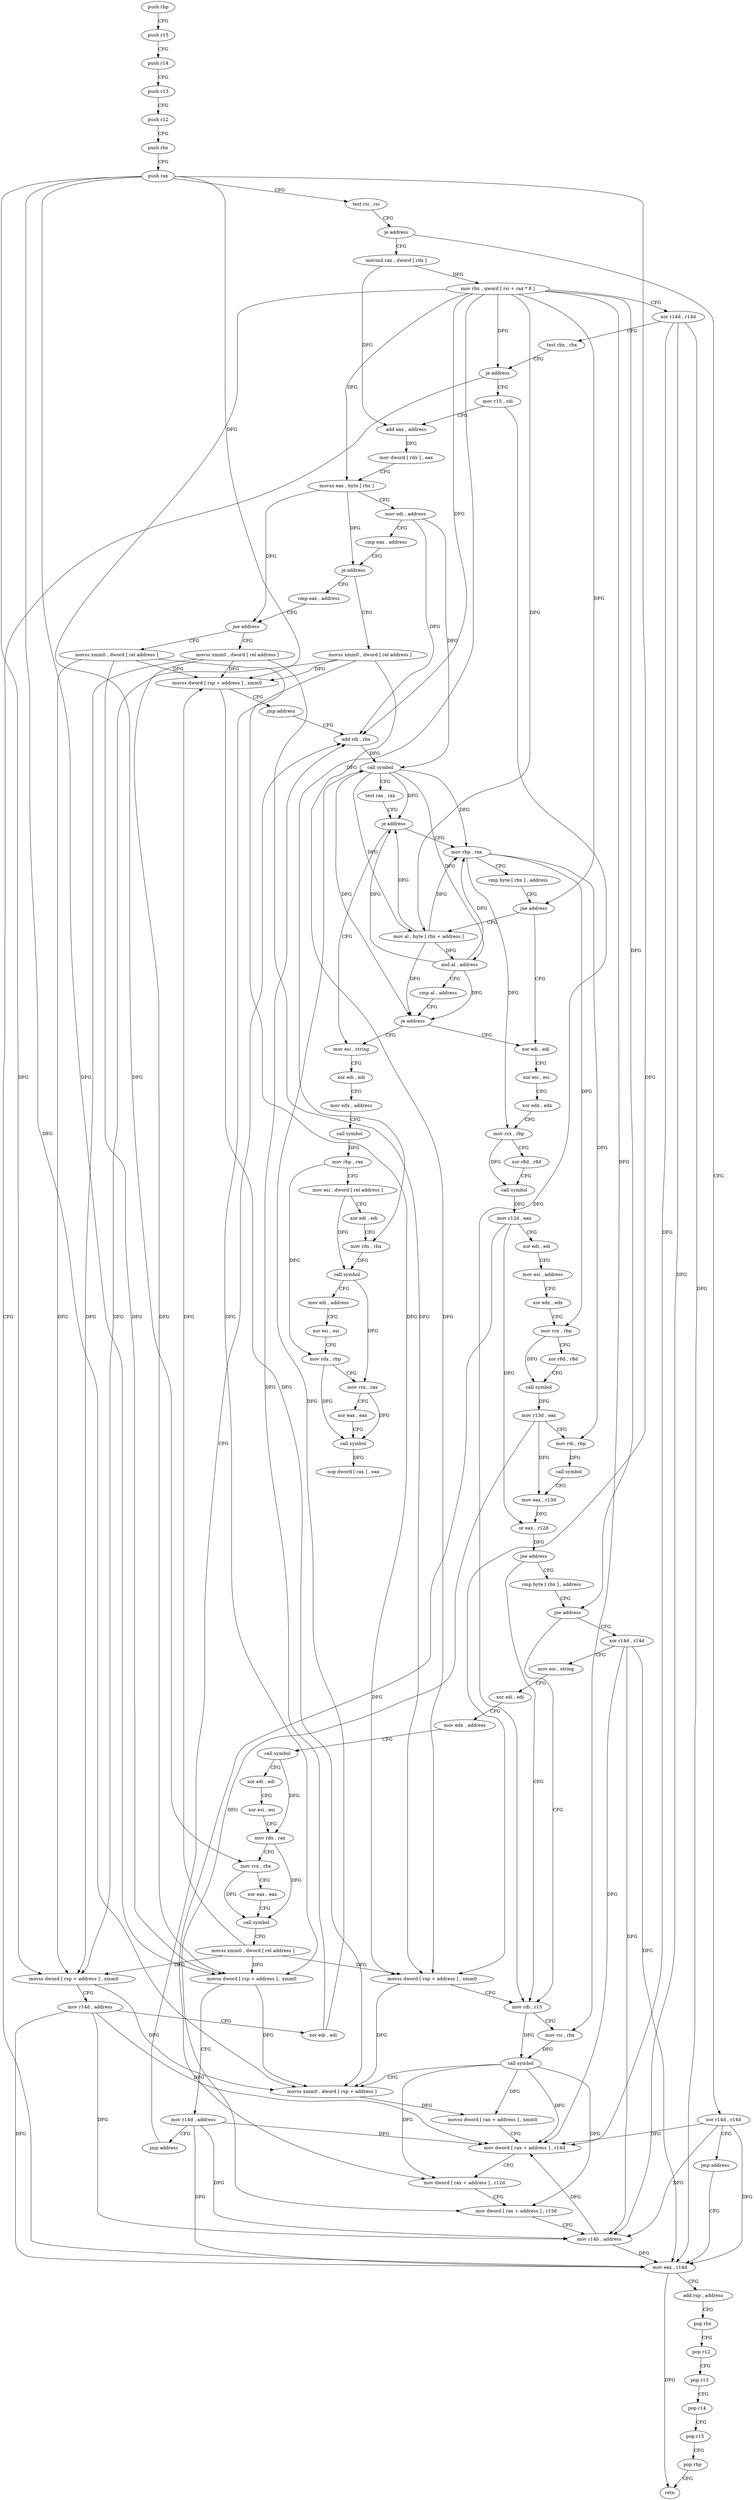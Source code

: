 digraph "func" {
"4247440" [label = "push rbp" ]
"4247441" [label = "push r15" ]
"4247443" [label = "push r14" ]
"4247445" [label = "push r13" ]
"4247447" [label = "push r12" ]
"4247449" [label = "push rbx" ]
"4247450" [label = "push rax" ]
"4247451" [label = "test rsi , rsi" ]
"4247454" [label = "je address" ]
"4247523" [label = "xor r14d , r14d" ]
"4247456" [label = "movsxd rax , dword [ rdx ]" ]
"4247526" [label = "jmp address" ]
"4247759" [label = "mov eax , r14d" ]
"4247459" [label = "mov rbx , qword [ rsi + rax * 8 ]" ]
"4247463" [label = "xor r14d , r14d" ]
"4247466" [label = "test rbx , rbx" ]
"4247469" [label = "je address" ]
"4247475" [label = "mov r15 , rdi" ]
"4247762" [label = "add rsp , address" ]
"4247766" [label = "pop rbx" ]
"4247767" [label = "pop r12" ]
"4247769" [label = "pop r13" ]
"4247771" [label = "pop r14" ]
"4247773" [label = "pop r15" ]
"4247775" [label = "pop rbp" ]
"4247776" [label = "retn" ]
"4247478" [label = "add eax , address" ]
"4247481" [label = "mov dword [ rdx ] , eax" ]
"4247483" [label = "movsx eax , byte [ rbx ]" ]
"4247486" [label = "mov edi , address" ]
"4247491" [label = "cmp eax , address" ]
"4247494" [label = "je address" ]
"4247531" [label = "movss xmm0 , dword [ rel address ]" ]
"4247496" [label = "cmp eax , address" ]
"4247539" [label = "movss dword [ rsp + address ] , xmm0" ]
"4247545" [label = "jmp address" ]
"4247569" [label = "add rdi , rbx" ]
"4247499" [label = "jne address" ]
"4247547" [label = "movss xmm0 , dword [ rel address ]" ]
"4247501" [label = "movss xmm0 , dword [ rel address ]" ]
"4247572" [label = "call symbol" ]
"4247577" [label = "test rax , rax" ]
"4247580" [label = "je address" ]
"4247777" [label = "mov esi , string" ]
"4247586" [label = "mov rbp , rax" ]
"4247555" [label = "movss dword [ rsp + address ] , xmm0" ]
"4247561" [label = "mov r14d , address" ]
"4247567" [label = "xor edi , edi" ]
"4247509" [label = "movss dword [ rsp + address ] , xmm0" ]
"4247515" [label = "mov r14d , address" ]
"4247521" [label = "jmp address" ]
"4247782" [label = "xor edi , edi" ]
"4247784" [label = "mov edx , address" ]
"4247789" [label = "call symbol" ]
"4247794" [label = "mov rbp , rax" ]
"4247797" [label = "mov esi , dword [ rel address ]" ]
"4247803" [label = "xor edi , edi" ]
"4247805" [label = "mov rdx , rbx" ]
"4247808" [label = "call symbol" ]
"4247813" [label = "mov edi , address" ]
"4247818" [label = "xor esi , esi" ]
"4247820" [label = "mov rdx , rbp" ]
"4247823" [label = "mov rcx , rax" ]
"4247826" [label = "xor eax , eax" ]
"4247828" [label = "call symbol" ]
"4247833" [label = "nop dword [ rax ] , eax" ]
"4247589" [label = "cmp byte [ rbx ] , address" ]
"4247592" [label = "jne address" ]
"4247607" [label = "xor edi , edi" ]
"4247594" [label = "mov al , byte [ rbx + address ]" ]
"4247609" [label = "xor esi , esi" ]
"4247611" [label = "xor edx , edx" ]
"4247613" [label = "mov rcx , rbp" ]
"4247616" [label = "xor r8d , r8d" ]
"4247619" [label = "call symbol" ]
"4247624" [label = "mov r12d , eax" ]
"4247627" [label = "xor edi , edi" ]
"4247629" [label = "mov esi , address" ]
"4247634" [label = "xor edx , edx" ]
"4247636" [label = "mov rcx , rbp" ]
"4247639" [label = "xor r8d , r8d" ]
"4247642" [label = "call symbol" ]
"4247647" [label = "mov r13d , eax" ]
"4247650" [label = "mov rdi , rbp" ]
"4247653" [label = "call symbol" ]
"4247658" [label = "mov eax , r13d" ]
"4247661" [label = "or eax , r12d" ]
"4247664" [label = "jne address" ]
"4247722" [label = "mov rdi , r15" ]
"4247666" [label = "cmp byte [ rbx ] , address" ]
"4247597" [label = "and al , address" ]
"4247599" [label = "cmp al , address" ]
"4247601" [label = "je address" ]
"4247725" [label = "mov rsi , rbx" ]
"4247728" [label = "call symbol" ]
"4247733" [label = "movss xmm0 , dword [ rsp + address ]" ]
"4247739" [label = "movss dword [ rax + address ] , xmm0" ]
"4247744" [label = "mov dword [ rax + address ] , r14d" ]
"4247748" [label = "mov dword [ rax + address ] , r12d" ]
"4247752" [label = "mov dword [ rax + address ] , r13d" ]
"4247756" [label = "mov r14b , address" ]
"4247669" [label = "jne address" ]
"4247671" [label = "xor r14d , r14d" ]
"4247674" [label = "mov esi , string" ]
"4247679" [label = "xor edi , edi" ]
"4247681" [label = "mov edx , address" ]
"4247686" [label = "call symbol" ]
"4247691" [label = "xor edi , edi" ]
"4247693" [label = "xor esi , esi" ]
"4247695" [label = "mov rdx , rax" ]
"4247698" [label = "mov rcx , rbx" ]
"4247701" [label = "xor eax , eax" ]
"4247703" [label = "call symbol" ]
"4247708" [label = "movss xmm0 , dword [ rel address ]" ]
"4247716" [label = "movss dword [ rsp + address ] , xmm0" ]
"4247440" -> "4247441" [ label = "CFG" ]
"4247441" -> "4247443" [ label = "CFG" ]
"4247443" -> "4247445" [ label = "CFG" ]
"4247445" -> "4247447" [ label = "CFG" ]
"4247447" -> "4247449" [ label = "CFG" ]
"4247449" -> "4247450" [ label = "CFG" ]
"4247450" -> "4247451" [ label = "CFG" ]
"4247450" -> "4247539" [ label = "DFG" ]
"4247450" -> "4247555" [ label = "DFG" ]
"4247450" -> "4247509" [ label = "DFG" ]
"4247450" -> "4247733" [ label = "DFG" ]
"4247450" -> "4247716" [ label = "DFG" ]
"4247451" -> "4247454" [ label = "CFG" ]
"4247454" -> "4247523" [ label = "CFG" ]
"4247454" -> "4247456" [ label = "CFG" ]
"4247523" -> "4247526" [ label = "CFG" ]
"4247523" -> "4247759" [ label = "DFG" ]
"4247523" -> "4247744" [ label = "DFG" ]
"4247523" -> "4247756" [ label = "DFG" ]
"4247456" -> "4247459" [ label = "DFG" ]
"4247456" -> "4247478" [ label = "DFG" ]
"4247526" -> "4247759" [ label = "CFG" ]
"4247759" -> "4247762" [ label = "CFG" ]
"4247759" -> "4247776" [ label = "DFG" ]
"4247459" -> "4247463" [ label = "CFG" ]
"4247459" -> "4247469" [ label = "DFG" ]
"4247459" -> "4247483" [ label = "DFG" ]
"4247459" -> "4247569" [ label = "DFG" ]
"4247459" -> "4247805" [ label = "DFG" ]
"4247459" -> "4247592" [ label = "DFG" ]
"4247459" -> "4247594" [ label = "DFG" ]
"4247459" -> "4247725" [ label = "DFG" ]
"4247459" -> "4247669" [ label = "DFG" ]
"4247459" -> "4247698" [ label = "DFG" ]
"4247463" -> "4247466" [ label = "CFG" ]
"4247463" -> "4247759" [ label = "DFG" ]
"4247463" -> "4247744" [ label = "DFG" ]
"4247463" -> "4247756" [ label = "DFG" ]
"4247466" -> "4247469" [ label = "CFG" ]
"4247469" -> "4247759" [ label = "CFG" ]
"4247469" -> "4247475" [ label = "CFG" ]
"4247475" -> "4247478" [ label = "CFG" ]
"4247475" -> "4247722" [ label = "DFG" ]
"4247762" -> "4247766" [ label = "CFG" ]
"4247766" -> "4247767" [ label = "CFG" ]
"4247767" -> "4247769" [ label = "CFG" ]
"4247769" -> "4247771" [ label = "CFG" ]
"4247771" -> "4247773" [ label = "CFG" ]
"4247773" -> "4247775" [ label = "CFG" ]
"4247775" -> "4247776" [ label = "CFG" ]
"4247478" -> "4247481" [ label = "DFG" ]
"4247481" -> "4247483" [ label = "CFG" ]
"4247483" -> "4247486" [ label = "CFG" ]
"4247483" -> "4247494" [ label = "DFG" ]
"4247483" -> "4247499" [ label = "DFG" ]
"4247486" -> "4247491" [ label = "CFG" ]
"4247486" -> "4247569" [ label = "DFG" ]
"4247486" -> "4247572" [ label = "DFG" ]
"4247491" -> "4247494" [ label = "CFG" ]
"4247494" -> "4247531" [ label = "CFG" ]
"4247494" -> "4247496" [ label = "CFG" ]
"4247531" -> "4247539" [ label = "DFG" ]
"4247531" -> "4247555" [ label = "DFG" ]
"4247531" -> "4247509" [ label = "DFG" ]
"4247531" -> "4247716" [ label = "DFG" ]
"4247496" -> "4247499" [ label = "CFG" ]
"4247539" -> "4247545" [ label = "CFG" ]
"4247539" -> "4247733" [ label = "DFG" ]
"4247545" -> "4247569" [ label = "CFG" ]
"4247569" -> "4247572" [ label = "DFG" ]
"4247499" -> "4247547" [ label = "CFG" ]
"4247499" -> "4247501" [ label = "CFG" ]
"4247547" -> "4247555" [ label = "DFG" ]
"4247547" -> "4247539" [ label = "DFG" ]
"4247547" -> "4247509" [ label = "DFG" ]
"4247547" -> "4247716" [ label = "DFG" ]
"4247501" -> "4247509" [ label = "DFG" ]
"4247501" -> "4247539" [ label = "DFG" ]
"4247501" -> "4247555" [ label = "DFG" ]
"4247501" -> "4247716" [ label = "DFG" ]
"4247572" -> "4247577" [ label = "CFG" ]
"4247572" -> "4247580" [ label = "DFG" ]
"4247572" -> "4247586" [ label = "DFG" ]
"4247572" -> "4247594" [ label = "DFG" ]
"4247572" -> "4247597" [ label = "DFG" ]
"4247572" -> "4247601" [ label = "DFG" ]
"4247577" -> "4247580" [ label = "CFG" ]
"4247580" -> "4247777" [ label = "CFG" ]
"4247580" -> "4247586" [ label = "CFG" ]
"4247777" -> "4247782" [ label = "CFG" ]
"4247586" -> "4247589" [ label = "CFG" ]
"4247586" -> "4247613" [ label = "DFG" ]
"4247586" -> "4247636" [ label = "DFG" ]
"4247586" -> "4247650" [ label = "DFG" ]
"4247555" -> "4247561" [ label = "CFG" ]
"4247555" -> "4247733" [ label = "DFG" ]
"4247561" -> "4247567" [ label = "CFG" ]
"4247561" -> "4247759" [ label = "DFG" ]
"4247561" -> "4247744" [ label = "DFG" ]
"4247561" -> "4247756" [ label = "DFG" ]
"4247567" -> "4247569" [ label = "DFG" ]
"4247567" -> "4247572" [ label = "DFG" ]
"4247509" -> "4247515" [ label = "CFG" ]
"4247509" -> "4247733" [ label = "DFG" ]
"4247515" -> "4247521" [ label = "CFG" ]
"4247515" -> "4247759" [ label = "DFG" ]
"4247515" -> "4247744" [ label = "DFG" ]
"4247515" -> "4247756" [ label = "DFG" ]
"4247521" -> "4247569" [ label = "CFG" ]
"4247782" -> "4247784" [ label = "CFG" ]
"4247784" -> "4247789" [ label = "CFG" ]
"4247789" -> "4247794" [ label = "DFG" ]
"4247794" -> "4247797" [ label = "CFG" ]
"4247794" -> "4247820" [ label = "DFG" ]
"4247797" -> "4247803" [ label = "CFG" ]
"4247797" -> "4247808" [ label = "DFG" ]
"4247803" -> "4247805" [ label = "CFG" ]
"4247805" -> "4247808" [ label = "DFG" ]
"4247808" -> "4247813" [ label = "CFG" ]
"4247808" -> "4247823" [ label = "DFG" ]
"4247813" -> "4247818" [ label = "CFG" ]
"4247818" -> "4247820" [ label = "CFG" ]
"4247820" -> "4247823" [ label = "CFG" ]
"4247820" -> "4247828" [ label = "DFG" ]
"4247823" -> "4247826" [ label = "CFG" ]
"4247823" -> "4247828" [ label = "DFG" ]
"4247826" -> "4247828" [ label = "CFG" ]
"4247828" -> "4247833" [ label = "DFG" ]
"4247589" -> "4247592" [ label = "CFG" ]
"4247592" -> "4247607" [ label = "CFG" ]
"4247592" -> "4247594" [ label = "CFG" ]
"4247607" -> "4247609" [ label = "CFG" ]
"4247594" -> "4247597" [ label = "DFG" ]
"4247594" -> "4247580" [ label = "DFG" ]
"4247594" -> "4247586" [ label = "DFG" ]
"4247594" -> "4247601" [ label = "DFG" ]
"4247609" -> "4247611" [ label = "CFG" ]
"4247611" -> "4247613" [ label = "CFG" ]
"4247613" -> "4247616" [ label = "CFG" ]
"4247613" -> "4247619" [ label = "DFG" ]
"4247616" -> "4247619" [ label = "CFG" ]
"4247619" -> "4247624" [ label = "DFG" ]
"4247624" -> "4247627" [ label = "CFG" ]
"4247624" -> "4247661" [ label = "DFG" ]
"4247624" -> "4247748" [ label = "DFG" ]
"4247627" -> "4247629" [ label = "CFG" ]
"4247629" -> "4247634" [ label = "CFG" ]
"4247634" -> "4247636" [ label = "CFG" ]
"4247636" -> "4247639" [ label = "CFG" ]
"4247636" -> "4247642" [ label = "DFG" ]
"4247639" -> "4247642" [ label = "CFG" ]
"4247642" -> "4247647" [ label = "DFG" ]
"4247647" -> "4247650" [ label = "CFG" ]
"4247647" -> "4247658" [ label = "DFG" ]
"4247647" -> "4247752" [ label = "DFG" ]
"4247650" -> "4247653" [ label = "DFG" ]
"4247653" -> "4247658" [ label = "CFG" ]
"4247658" -> "4247661" [ label = "DFG" ]
"4247661" -> "4247664" [ label = "DFG" ]
"4247664" -> "4247722" [ label = "CFG" ]
"4247664" -> "4247666" [ label = "CFG" ]
"4247722" -> "4247725" [ label = "CFG" ]
"4247722" -> "4247728" [ label = "DFG" ]
"4247666" -> "4247669" [ label = "CFG" ]
"4247597" -> "4247599" [ label = "CFG" ]
"4247597" -> "4247580" [ label = "DFG" ]
"4247597" -> "4247586" [ label = "DFG" ]
"4247597" -> "4247601" [ label = "DFG" ]
"4247599" -> "4247601" [ label = "CFG" ]
"4247601" -> "4247777" [ label = "CFG" ]
"4247601" -> "4247607" [ label = "CFG" ]
"4247725" -> "4247728" [ label = "DFG" ]
"4247728" -> "4247733" [ label = "CFG" ]
"4247728" -> "4247739" [ label = "DFG" ]
"4247728" -> "4247744" [ label = "DFG" ]
"4247728" -> "4247748" [ label = "DFG" ]
"4247728" -> "4247752" [ label = "DFG" ]
"4247733" -> "4247739" [ label = "DFG" ]
"4247739" -> "4247744" [ label = "CFG" ]
"4247744" -> "4247748" [ label = "CFG" ]
"4247748" -> "4247752" [ label = "CFG" ]
"4247752" -> "4247756" [ label = "CFG" ]
"4247756" -> "4247759" [ label = "DFG" ]
"4247756" -> "4247744" [ label = "DFG" ]
"4247669" -> "4247722" [ label = "CFG" ]
"4247669" -> "4247671" [ label = "CFG" ]
"4247671" -> "4247674" [ label = "CFG" ]
"4247671" -> "4247759" [ label = "DFG" ]
"4247671" -> "4247744" [ label = "DFG" ]
"4247671" -> "4247756" [ label = "DFG" ]
"4247674" -> "4247679" [ label = "CFG" ]
"4247679" -> "4247681" [ label = "CFG" ]
"4247681" -> "4247686" [ label = "CFG" ]
"4247686" -> "4247691" [ label = "CFG" ]
"4247686" -> "4247695" [ label = "DFG" ]
"4247691" -> "4247693" [ label = "CFG" ]
"4247693" -> "4247695" [ label = "CFG" ]
"4247695" -> "4247698" [ label = "CFG" ]
"4247695" -> "4247703" [ label = "DFG" ]
"4247698" -> "4247701" [ label = "CFG" ]
"4247698" -> "4247703" [ label = "DFG" ]
"4247701" -> "4247703" [ label = "CFG" ]
"4247703" -> "4247708" [ label = "CFG" ]
"4247708" -> "4247716" [ label = "DFG" ]
"4247708" -> "4247539" [ label = "DFG" ]
"4247708" -> "4247555" [ label = "DFG" ]
"4247708" -> "4247509" [ label = "DFG" ]
"4247716" -> "4247722" [ label = "CFG" ]
"4247716" -> "4247733" [ label = "DFG" ]
}
